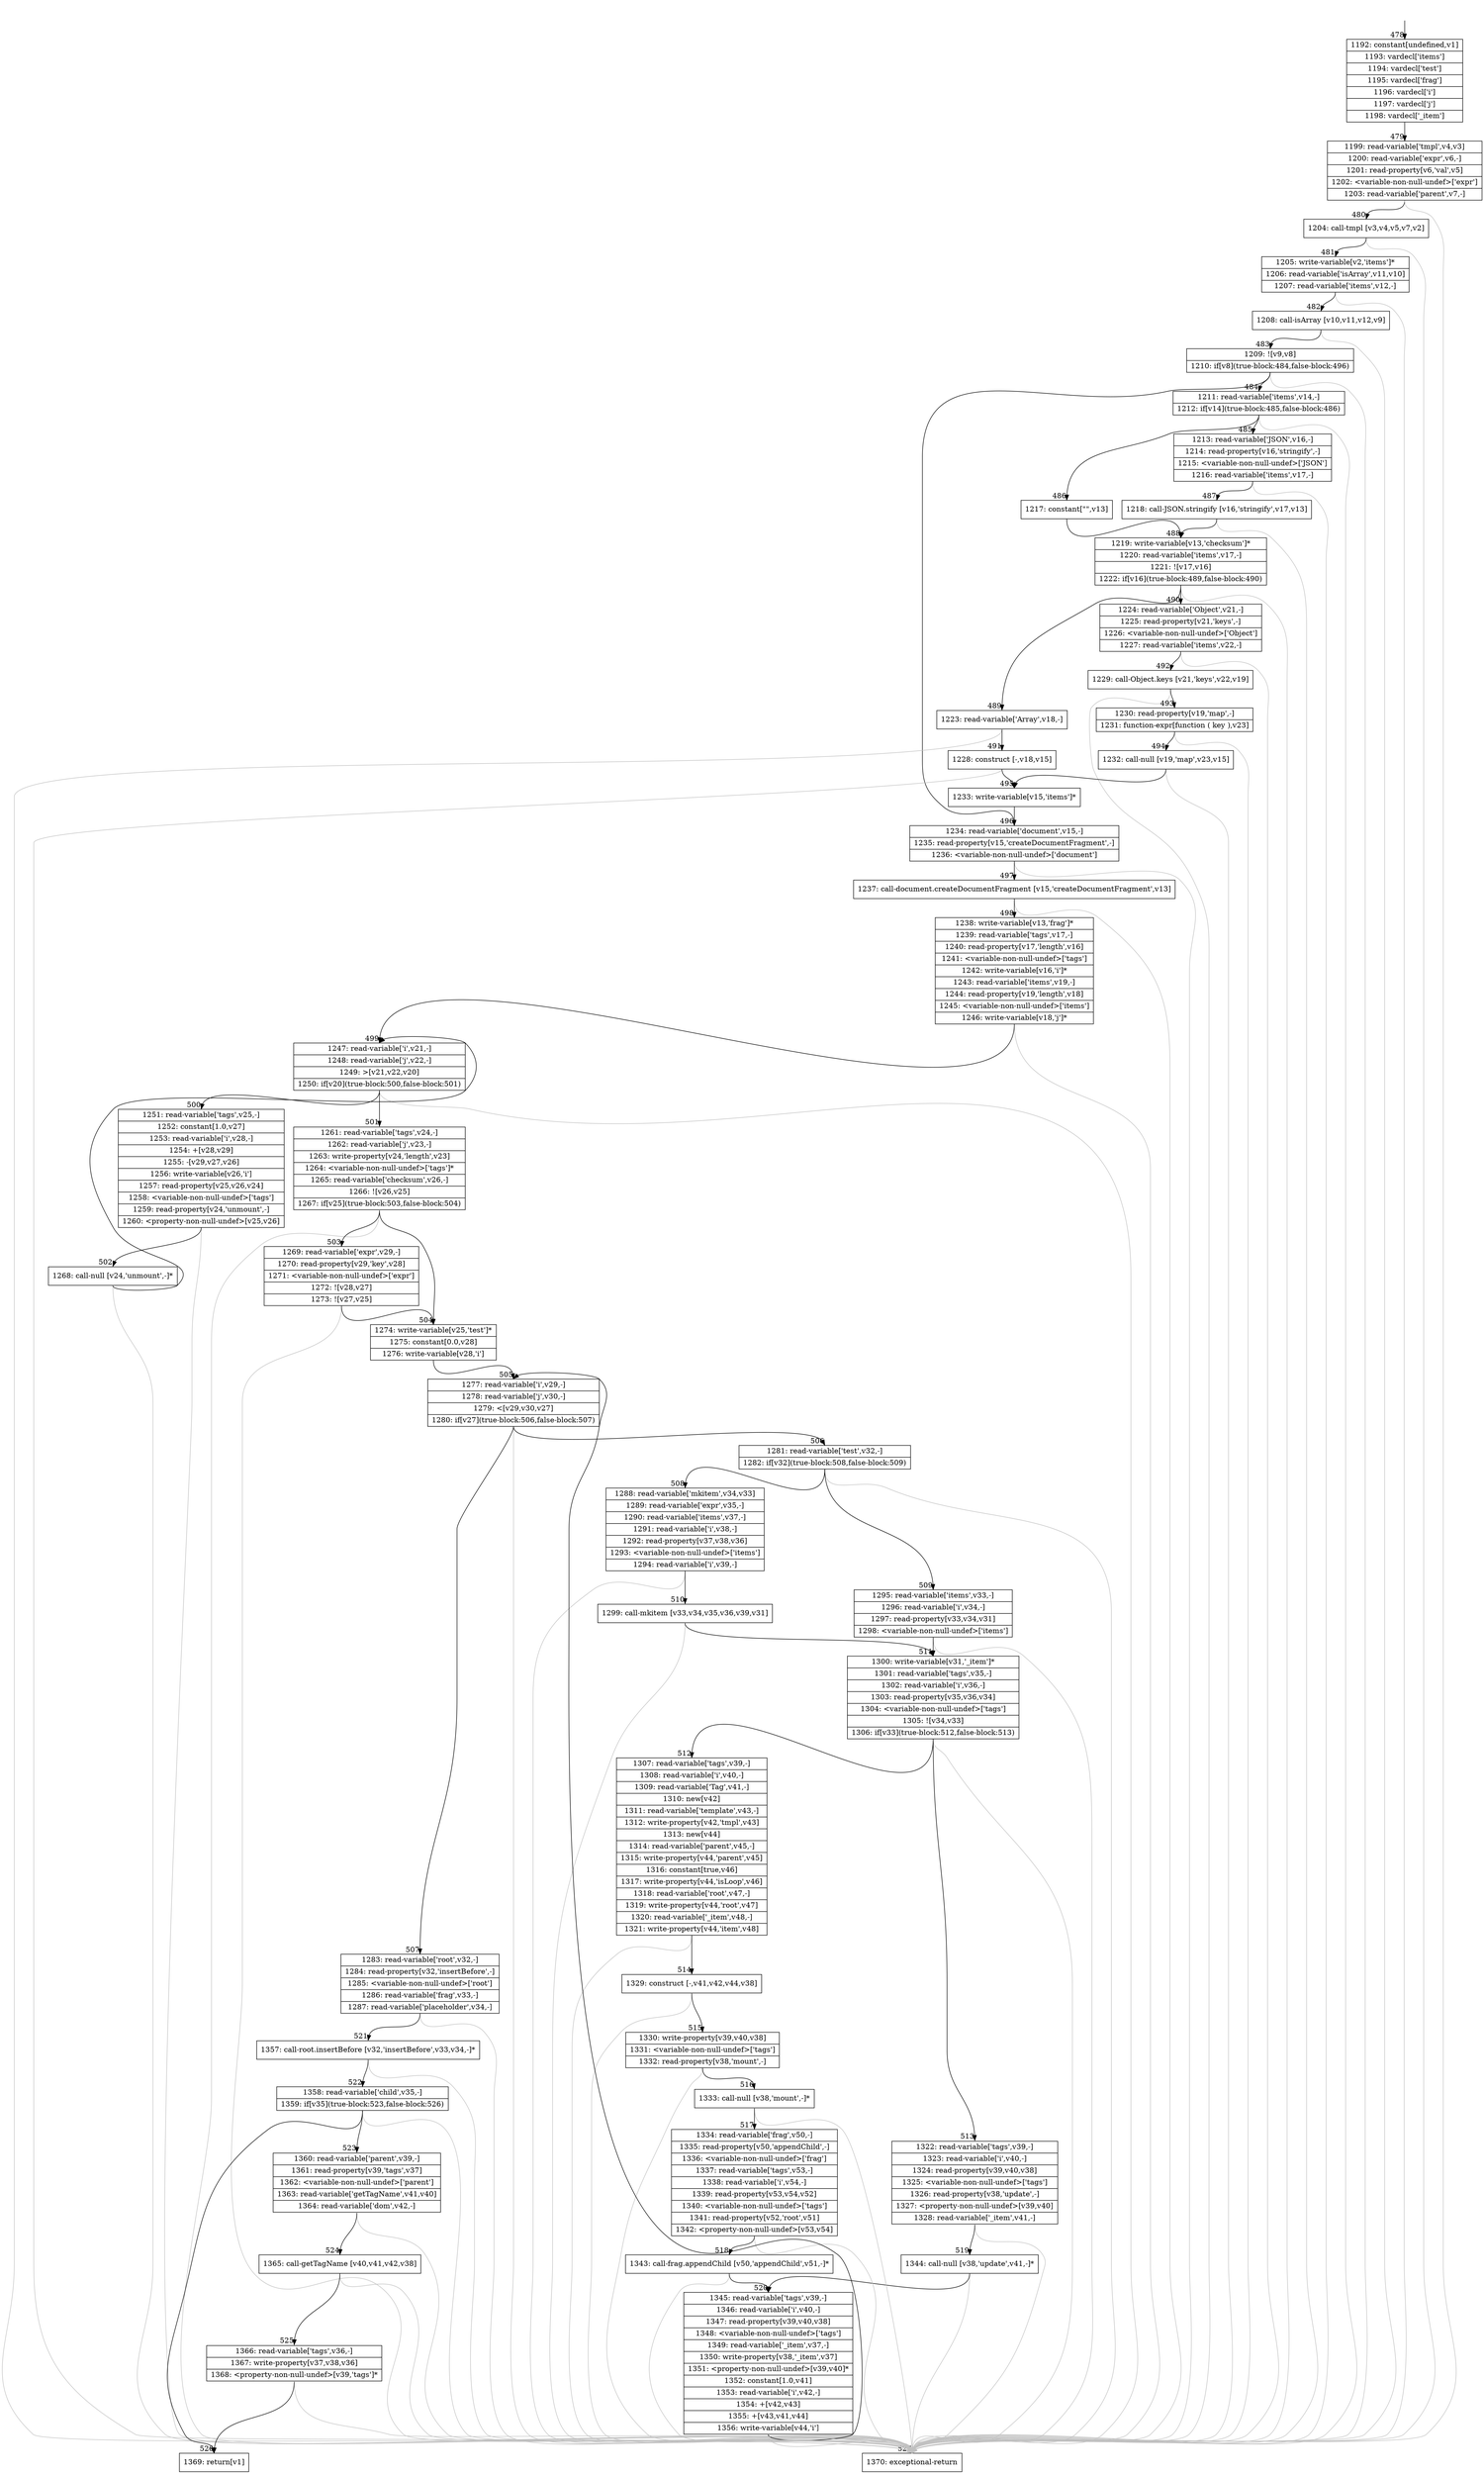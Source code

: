 digraph {
rankdir="TD"
BB_entry45[shape=none,label=""];
BB_entry45 -> BB478 [tailport=s, headport=n, headlabel="    478"]
BB478 [shape=record label="{1192: constant[undefined,v1]|1193: vardecl['items']|1194: vardecl['test']|1195: vardecl['frag']|1196: vardecl['i']|1197: vardecl['j']|1198: vardecl['_item']}" ] 
BB478 -> BB479 [tailport=s, headport=n, headlabel="      479"]
BB479 [shape=record label="{1199: read-variable['tmpl',v4,v3]|1200: read-variable['expr',v6,-]|1201: read-property[v6,'val',v5]|1202: \<variable-non-null-undef\>['expr']|1203: read-variable['parent',v7,-]}" ] 
BB479 -> BB480 [tailport=s, headport=n, headlabel="      480"]
BB479 -> BB527 [tailport=s, headport=n, color=gray, headlabel="      527"]
BB480 [shape=record label="{1204: call-tmpl [v3,v4,v5,v7,v2]}" ] 
BB480 -> BB481 [tailport=s, headport=n, headlabel="      481"]
BB480 -> BB527 [tailport=s, headport=n, color=gray]
BB481 [shape=record label="{1205: write-variable[v2,'items']*|1206: read-variable['isArray',v11,v10]|1207: read-variable['items',v12,-]}" ] 
BB481 -> BB482 [tailport=s, headport=n, headlabel="      482"]
BB481 -> BB527 [tailport=s, headport=n, color=gray]
BB482 [shape=record label="{1208: call-isArray [v10,v11,v12,v9]}" ] 
BB482 -> BB483 [tailport=s, headport=n, headlabel="      483"]
BB482 -> BB527 [tailport=s, headport=n, color=gray]
BB483 [shape=record label="{1209: ![v9,v8]|1210: if[v8](true-block:484,false-block:496)}" ] 
BB483 -> BB484 [tailport=s, headport=n, headlabel="      484"]
BB483 -> BB496 [tailport=s, headport=n, headlabel="      496"]
BB483 -> BB527 [tailport=s, headport=n, color=gray]
BB484 [shape=record label="{1211: read-variable['items',v14,-]|1212: if[v14](true-block:485,false-block:486)}" ] 
BB484 -> BB485 [tailport=s, headport=n, headlabel="      485"]
BB484 -> BB486 [tailport=s, headport=n, headlabel="      486"]
BB484 -> BB527 [tailport=s, headport=n, color=gray]
BB485 [shape=record label="{1213: read-variable['JSON',v16,-]|1214: read-property[v16,'stringify',-]|1215: \<variable-non-null-undef\>['JSON']|1216: read-variable['items',v17,-]}" ] 
BB485 -> BB487 [tailport=s, headport=n, headlabel="      487"]
BB485 -> BB527 [tailport=s, headport=n, color=gray]
BB486 [shape=record label="{1217: constant[\"\",v13]}" ] 
BB486 -> BB488 [tailport=s, headport=n, headlabel="      488"]
BB487 [shape=record label="{1218: call-JSON.stringify [v16,'stringify',v17,v13]}" ] 
BB487 -> BB488 [tailport=s, headport=n]
BB487 -> BB527 [tailport=s, headport=n, color=gray]
BB488 [shape=record label="{1219: write-variable[v13,'checksum']*|1220: read-variable['items',v17,-]|1221: ![v17,v16]|1222: if[v16](true-block:489,false-block:490)}" ] 
BB488 -> BB489 [tailport=s, headport=n, headlabel="      489"]
BB488 -> BB490 [tailport=s, headport=n, headlabel="      490"]
BB488 -> BB527 [tailport=s, headport=n, color=gray]
BB489 [shape=record label="{1223: read-variable['Array',v18,-]}" ] 
BB489 -> BB491 [tailport=s, headport=n, headlabel="      491"]
BB489 -> BB527 [tailport=s, headport=n, color=gray]
BB490 [shape=record label="{1224: read-variable['Object',v21,-]|1225: read-property[v21,'keys',-]|1226: \<variable-non-null-undef\>['Object']|1227: read-variable['items',v22,-]}" ] 
BB490 -> BB492 [tailport=s, headport=n, headlabel="      492"]
BB490 -> BB527 [tailport=s, headport=n, color=gray]
BB491 [shape=record label="{1228: construct [-,v18,v15]}" ] 
BB491 -> BB495 [tailport=s, headport=n, headlabel="      495"]
BB491 -> BB527 [tailport=s, headport=n, color=gray]
BB492 [shape=record label="{1229: call-Object.keys [v21,'keys',v22,v19]}" ] 
BB492 -> BB493 [tailport=s, headport=n, headlabel="      493"]
BB492 -> BB527 [tailport=s, headport=n, color=gray]
BB493 [shape=record label="{1230: read-property[v19,'map',-]|1231: function-expr[function ( key ),v23]}" ] 
BB493 -> BB494 [tailport=s, headport=n, headlabel="      494"]
BB493 -> BB527 [tailport=s, headport=n, color=gray]
BB494 [shape=record label="{1232: call-null [v19,'map',v23,v15]}" ] 
BB494 -> BB495 [tailport=s, headport=n]
BB494 -> BB527 [tailport=s, headport=n, color=gray]
BB495 [shape=record label="{1233: write-variable[v15,'items']*}" ] 
BB495 -> BB496 [tailport=s, headport=n]
BB496 [shape=record label="{1234: read-variable['document',v15,-]|1235: read-property[v15,'createDocumentFragment',-]|1236: \<variable-non-null-undef\>['document']}" ] 
BB496 -> BB497 [tailport=s, headport=n, headlabel="      497"]
BB496 -> BB527 [tailport=s, headport=n, color=gray]
BB497 [shape=record label="{1237: call-document.createDocumentFragment [v15,'createDocumentFragment',v13]}" ] 
BB497 -> BB498 [tailport=s, headport=n, headlabel="      498"]
BB497 -> BB527 [tailport=s, headport=n, color=gray]
BB498 [shape=record label="{1238: write-variable[v13,'frag']*|1239: read-variable['tags',v17,-]|1240: read-property[v17,'length',v16]|1241: \<variable-non-null-undef\>['tags']|1242: write-variable[v16,'i']*|1243: read-variable['items',v19,-]|1244: read-property[v19,'length',v18]|1245: \<variable-non-null-undef\>['items']|1246: write-variable[v18,'j']*}" ] 
BB498 -> BB499 [tailport=s, headport=n, headlabel="      499"]
BB498 -> BB527 [tailport=s, headport=n, color=gray]
BB499 [shape=record label="{1247: read-variable['i',v21,-]|1248: read-variable['j',v22,-]|1249: \>[v21,v22,v20]|1250: if[v20](true-block:500,false-block:501)}" ] 
BB499 -> BB500 [tailport=s, headport=n, headlabel="      500"]
BB499 -> BB501 [tailport=s, headport=n, headlabel="      501"]
BB499 -> BB527 [tailport=s, headport=n, color=gray]
BB500 [shape=record label="{1251: read-variable['tags',v25,-]|1252: constant[1.0,v27]|1253: read-variable['i',v28,-]|1254: +[v28,v29]|1255: -[v29,v27,v26]|1256: write-variable[v26,'i']|1257: read-property[v25,v26,v24]|1258: \<variable-non-null-undef\>['tags']|1259: read-property[v24,'unmount',-]|1260: \<property-non-null-undef\>[v25,v26]}" ] 
BB500 -> BB502 [tailport=s, headport=n, headlabel="      502"]
BB500 -> BB527 [tailport=s, headport=n, color=gray]
BB501 [shape=record label="{1261: read-variable['tags',v24,-]|1262: read-variable['j',v23,-]|1263: write-property[v24,'length',v23]|1264: \<variable-non-null-undef\>['tags']*|1265: read-variable['checksum',v26,-]|1266: ![v26,v25]|1267: if[v25](true-block:503,false-block:504)}" ] 
BB501 -> BB504 [tailport=s, headport=n, headlabel="      504"]
BB501 -> BB503 [tailport=s, headport=n, headlabel="      503"]
BB501 -> BB527 [tailport=s, headport=n, color=gray]
BB502 [shape=record label="{1268: call-null [v24,'unmount',-]*}" ] 
BB502 -> BB499 [tailport=s, headport=n]
BB502 -> BB527 [tailport=s, headport=n, color=gray]
BB503 [shape=record label="{1269: read-variable['expr',v29,-]|1270: read-property[v29,'key',v28]|1271: \<variable-non-null-undef\>['expr']|1272: ![v28,v27]|1273: ![v27,v25]}" ] 
BB503 -> BB504 [tailport=s, headport=n]
BB503 -> BB527 [tailport=s, headport=n, color=gray]
BB504 [shape=record label="{1274: write-variable[v25,'test']*|1275: constant[0.0,v28]|1276: write-variable[v28,'i']}" ] 
BB504 -> BB505 [tailport=s, headport=n, headlabel="      505"]
BB505 [shape=record label="{1277: read-variable['i',v29,-]|1278: read-variable['j',v30,-]|1279: \<[v29,v30,v27]|1280: if[v27](true-block:506,false-block:507)}" ] 
BB505 -> BB506 [tailport=s, headport=n, headlabel="      506"]
BB505 -> BB507 [tailport=s, headport=n, headlabel="      507"]
BB505 -> BB527 [tailport=s, headport=n, color=gray]
BB506 [shape=record label="{1281: read-variable['test',v32,-]|1282: if[v32](true-block:508,false-block:509)}" ] 
BB506 -> BB508 [tailport=s, headport=n, headlabel="      508"]
BB506 -> BB509 [tailport=s, headport=n, headlabel="      509"]
BB506 -> BB527 [tailport=s, headport=n, color=gray]
BB507 [shape=record label="{1283: read-variable['root',v32,-]|1284: read-property[v32,'insertBefore',-]|1285: \<variable-non-null-undef\>['root']|1286: read-variable['frag',v33,-]|1287: read-variable['placeholder',v34,-]}" ] 
BB507 -> BB521 [tailport=s, headport=n, headlabel="      521"]
BB507 -> BB527 [tailport=s, headport=n, color=gray]
BB508 [shape=record label="{1288: read-variable['mkitem',v34,v33]|1289: read-variable['expr',v35,-]|1290: read-variable['items',v37,-]|1291: read-variable['i',v38,-]|1292: read-property[v37,v38,v36]|1293: \<variable-non-null-undef\>['items']|1294: read-variable['i',v39,-]}" ] 
BB508 -> BB510 [tailport=s, headport=n, headlabel="      510"]
BB508 -> BB527 [tailport=s, headport=n, color=gray]
BB509 [shape=record label="{1295: read-variable['items',v33,-]|1296: read-variable['i',v34,-]|1297: read-property[v33,v34,v31]|1298: \<variable-non-null-undef\>['items']}" ] 
BB509 -> BB511 [tailport=s, headport=n, headlabel="      511"]
BB509 -> BB527 [tailport=s, headport=n, color=gray]
BB510 [shape=record label="{1299: call-mkitem [v33,v34,v35,v36,v39,v31]}" ] 
BB510 -> BB511 [tailport=s, headport=n]
BB510 -> BB527 [tailport=s, headport=n, color=gray]
BB511 [shape=record label="{1300: write-variable[v31,'_item']*|1301: read-variable['tags',v35,-]|1302: read-variable['i',v36,-]|1303: read-property[v35,v36,v34]|1304: \<variable-non-null-undef\>['tags']|1305: ![v34,v33]|1306: if[v33](true-block:512,false-block:513)}" ] 
BB511 -> BB512 [tailport=s, headport=n, headlabel="      512"]
BB511 -> BB513 [tailport=s, headport=n, headlabel="      513"]
BB511 -> BB527 [tailport=s, headport=n, color=gray]
BB512 [shape=record label="{1307: read-variable['tags',v39,-]|1308: read-variable['i',v40,-]|1309: read-variable['Tag',v41,-]|1310: new[v42]|1311: read-variable['template',v43,-]|1312: write-property[v42,'tmpl',v43]|1313: new[v44]|1314: read-variable['parent',v45,-]|1315: write-property[v44,'parent',v45]|1316: constant[true,v46]|1317: write-property[v44,'isLoop',v46]|1318: read-variable['root',v47,-]|1319: write-property[v44,'root',v47]|1320: read-variable['_item',v48,-]|1321: write-property[v44,'item',v48]}" ] 
BB512 -> BB514 [tailport=s, headport=n, headlabel="      514"]
BB512 -> BB527 [tailport=s, headport=n, color=gray]
BB513 [shape=record label="{1322: read-variable['tags',v39,-]|1323: read-variable['i',v40,-]|1324: read-property[v39,v40,v38]|1325: \<variable-non-null-undef\>['tags']|1326: read-property[v38,'update',-]|1327: \<property-non-null-undef\>[v39,v40]|1328: read-variable['_item',v41,-]}" ] 
BB513 -> BB519 [tailport=s, headport=n, headlabel="      519"]
BB513 -> BB527 [tailport=s, headport=n, color=gray]
BB514 [shape=record label="{1329: construct [-,v41,v42,v44,v38]}" ] 
BB514 -> BB515 [tailport=s, headport=n, headlabel="      515"]
BB514 -> BB527 [tailport=s, headport=n, color=gray]
BB515 [shape=record label="{1330: write-property[v39,v40,v38]|1331: \<variable-non-null-undef\>['tags']|1332: read-property[v38,'mount',-]}" ] 
BB515 -> BB516 [tailport=s, headport=n, headlabel="      516"]
BB515 -> BB527 [tailport=s, headport=n, color=gray]
BB516 [shape=record label="{1333: call-null [v38,'mount',-]*}" ] 
BB516 -> BB517 [tailport=s, headport=n, headlabel="      517"]
BB516 -> BB527 [tailport=s, headport=n, color=gray]
BB517 [shape=record label="{1334: read-variable['frag',v50,-]|1335: read-property[v50,'appendChild',-]|1336: \<variable-non-null-undef\>['frag']|1337: read-variable['tags',v53,-]|1338: read-variable['i',v54,-]|1339: read-property[v53,v54,v52]|1340: \<variable-non-null-undef\>['tags']|1341: read-property[v52,'root',v51]|1342: \<property-non-null-undef\>[v53,v54]}" ] 
BB517 -> BB518 [tailport=s, headport=n, headlabel="      518"]
BB517 -> BB527 [tailport=s, headport=n, color=gray]
BB518 [shape=record label="{1343: call-frag.appendChild [v50,'appendChild',v51,-]*}" ] 
BB518 -> BB520 [tailport=s, headport=n, headlabel="      520"]
BB518 -> BB527 [tailport=s, headport=n, color=gray]
BB519 [shape=record label="{1344: call-null [v38,'update',v41,-]*}" ] 
BB519 -> BB520 [tailport=s, headport=n]
BB519 -> BB527 [tailport=s, headport=n, color=gray]
BB520 [shape=record label="{1345: read-variable['tags',v39,-]|1346: read-variable['i',v40,-]|1347: read-property[v39,v40,v38]|1348: \<variable-non-null-undef\>['tags']|1349: read-variable['_item',v37,-]|1350: write-property[v38,'_item',v37]|1351: \<property-non-null-undef\>[v39,v40]*|1352: constant[1.0,v41]|1353: read-variable['i',v42,-]|1354: +[v42,v43]|1355: +[v43,v41,v44]|1356: write-variable[v44,'i']}" ] 
BB520 -> BB505 [tailport=s, headport=n]
BB520 -> BB527 [tailport=s, headport=n, color=gray]
BB521 [shape=record label="{1357: call-root.insertBefore [v32,'insertBefore',v33,v34,-]*}" ] 
BB521 -> BB522 [tailport=s, headport=n, headlabel="      522"]
BB521 -> BB527 [tailport=s, headport=n, color=gray]
BB522 [shape=record label="{1358: read-variable['child',v35,-]|1359: if[v35](true-block:523,false-block:526)}" ] 
BB522 -> BB523 [tailport=s, headport=n, headlabel="      523"]
BB522 -> BB526 [tailport=s, headport=n, headlabel="      526"]
BB522 -> BB527 [tailport=s, headport=n, color=gray]
BB523 [shape=record label="{1360: read-variable['parent',v39,-]|1361: read-property[v39,'tags',v37]|1362: \<variable-non-null-undef\>['parent']|1363: read-variable['getTagName',v41,v40]|1364: read-variable['dom',v42,-]}" ] 
BB523 -> BB524 [tailport=s, headport=n, headlabel="      524"]
BB523 -> BB527 [tailport=s, headport=n, color=gray]
BB524 [shape=record label="{1365: call-getTagName [v40,v41,v42,v38]}" ] 
BB524 -> BB525 [tailport=s, headport=n, headlabel="      525"]
BB524 -> BB527 [tailport=s, headport=n, color=gray]
BB525 [shape=record label="{1366: read-variable['tags',v36,-]|1367: write-property[v37,v38,v36]|1368: \<property-non-null-undef\>[v39,'tags']*}" ] 
BB525 -> BB526 [tailport=s, headport=n]
BB525 -> BB527 [tailport=s, headport=n, color=gray]
BB526 [shape=record label="{1369: return[v1]}" ] 
BB527 [shape=record label="{1370: exceptional-return}" ] 
//#$~ 505
}
